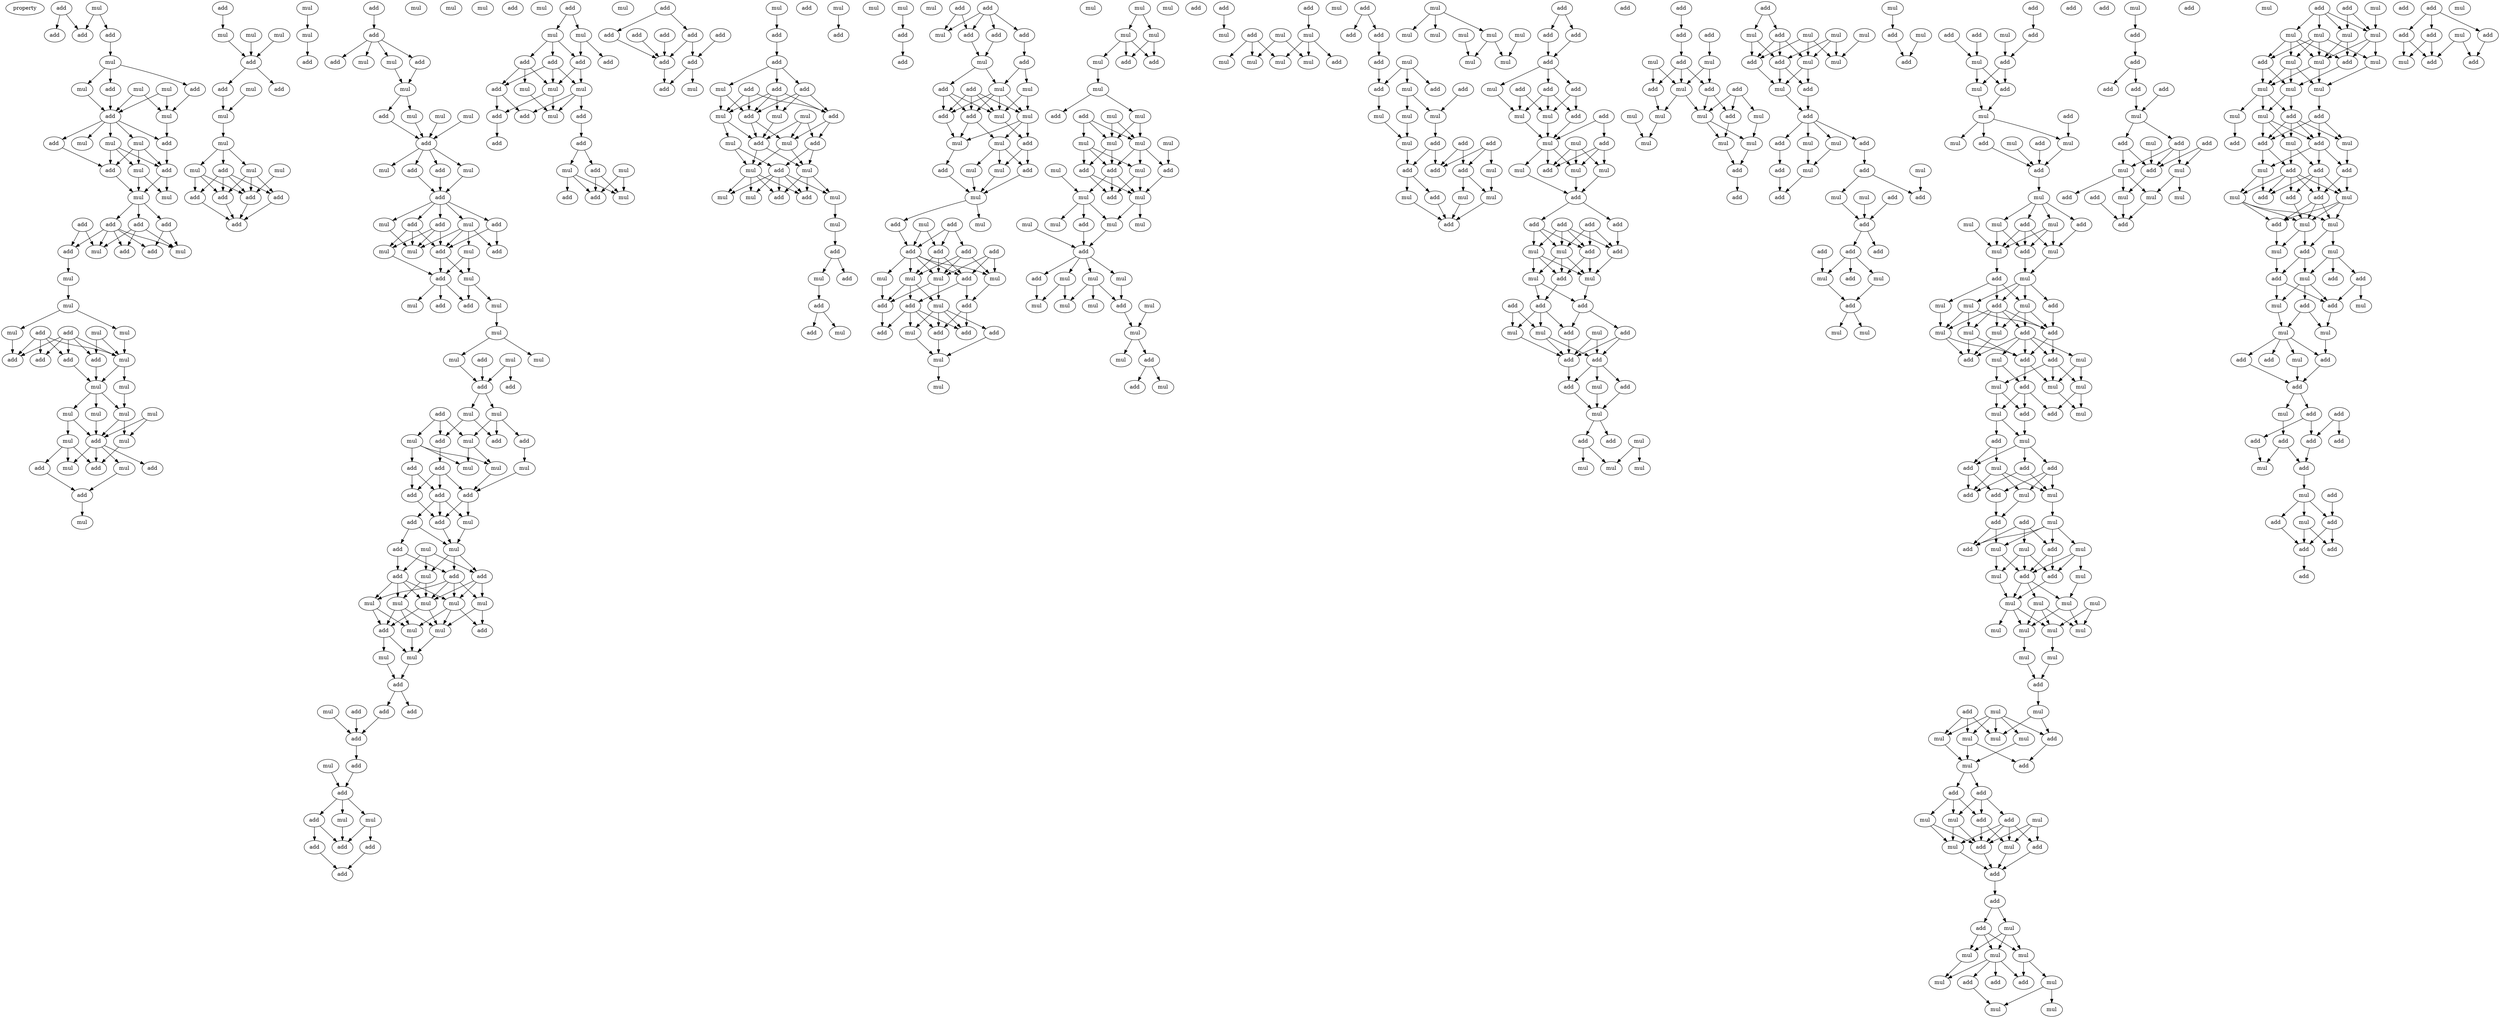 digraph {
    node [fontcolor=black]
    property [mul=2,lf=2.0]
    0 [ label = add ];
    1 [ label = mul ];
    2 [ label = add ];
    3 [ label = add ];
    4 [ label = add ];
    5 [ label = mul ];
    6 [ label = add ];
    7 [ label = mul ];
    8 [ label = add ];
    9 [ label = mul ];
    10 [ label = mul ];
    11 [ label = mul ];
    12 [ label = add ];
    13 [ label = mul ];
    14 [ label = mul ];
    15 [ label = add ];
    16 [ label = add ];
    17 [ label = mul ];
    18 [ label = add ];
    19 [ label = mul ];
    20 [ label = add ];
    21 [ label = mul ];
    22 [ label = mul ];
    23 [ label = add ];
    24 [ label = add ];
    25 [ label = add ];
    26 [ label = add ];
    27 [ label = add ];
    28 [ label = add ];
    29 [ label = mul ];
    30 [ label = mul ];
    31 [ label = add ];
    32 [ label = mul ];
    33 [ label = mul ];
    34 [ label = mul ];
    35 [ label = add ];
    36 [ label = add ];
    37 [ label = mul ];
    38 [ label = mul ];
    39 [ label = add ];
    40 [ label = add ];
    41 [ label = add ];
    42 [ label = mul ];
    43 [ label = add ];
    44 [ label = mul ];
    45 [ label = mul ];
    46 [ label = mul ];
    47 [ label = mul ];
    48 [ label = mul ];
    49 [ label = mul ];
    50 [ label = add ];
    51 [ label = mul ];
    52 [ label = mul ];
    53 [ label = add ];
    54 [ label = add ];
    55 [ label = add ];
    56 [ label = mul ];
    57 [ label = mul ];
    58 [ label = add ];
    59 [ label = add ];
    60 [ label = mul ];
    61 [ label = mul ];
    62 [ label = mul ];
    63 [ label = mul ];
    64 [ label = add ];
    65 [ label = add ];
    66 [ label = mul ];
    67 [ label = add ];
    68 [ label = mul ];
    69 [ label = mul ];
    70 [ label = mul ];
    71 [ label = add ];
    72 [ label = mul ];
    73 [ label = mul ];
    74 [ label = add ];
    75 [ label = add ];
    76 [ label = add ];
    77 [ label = add ];
    78 [ label = mul ];
    79 [ label = add ];
    80 [ label = mul ];
    81 [ label = add ];
    82 [ label = add ];
    83 [ label = add ];
    84 [ label = add ];
    85 [ label = mul ];
    86 [ label = mul ];
    87 [ label = mul ];
    88 [ label = add ];
    89 [ label = mul ];
    90 [ label = add ];
    91 [ label = mul ];
    92 [ label = mul ];
    93 [ label = mul ];
    94 [ label = add ];
    95 [ label = mul ];
    96 [ label = mul ];
    97 [ label = add ];
    98 [ label = add ];
    99 [ label = mul ];
    100 [ label = add ];
    101 [ label = add ];
    102 [ label = mul ];
    103 [ label = add ];
    104 [ label = mul ];
    105 [ label = add ];
    106 [ label = mul ];
    107 [ label = add ];
    108 [ label = mul ];
    109 [ label = add ];
    110 [ label = mul ];
    111 [ label = add ];
    112 [ label = mul ];
    113 [ label = mul ];
    114 [ label = mul ];
    115 [ label = add ];
    116 [ label = add ];
    117 [ label = mul ];
    118 [ label = mul ];
    119 [ label = mul ];
    120 [ label = add ];
    121 [ label = mul ];
    122 [ label = add ];
    123 [ label = add ];
    124 [ label = add ];
    125 [ label = mul ];
    126 [ label = mul ];
    127 [ label = add ];
    128 [ label = add ];
    129 [ label = add ];
    130 [ label = mul ];
    131 [ label = mul ];
    132 [ label = add ];
    133 [ label = mul ];
    134 [ label = mul ];
    135 [ label = add ];
    136 [ label = mul ];
    137 [ label = add ];
    138 [ label = add ];
    139 [ label = add ];
    140 [ label = add ];
    141 [ label = mul ];
    142 [ label = add ];
    143 [ label = mul ];
    144 [ label = add ];
    145 [ label = mul ];
    146 [ label = add ];
    147 [ label = add ];
    148 [ label = mul ];
    149 [ label = add ];
    150 [ label = mul ];
    151 [ label = mul ];
    152 [ label = mul ];
    153 [ label = mul ];
    154 [ label = mul ];
    155 [ label = mul ];
    156 [ label = add ];
    157 [ label = add ];
    158 [ label = mul ];
    159 [ label = mul ];
    160 [ label = mul ];
    161 [ label = add ];
    162 [ label = mul ];
    163 [ label = add ];
    164 [ label = add ];
    165 [ label = add ];
    166 [ label = add ];
    167 [ label = mul ];
    168 [ label = add ];
    169 [ label = mul ];
    170 [ label = add ];
    171 [ label = mul ];
    172 [ label = add ];
    173 [ label = mul ];
    174 [ label = add ];
    175 [ label = add ];
    176 [ label = add ];
    177 [ label = add ];
    178 [ label = add ];
    179 [ label = mul ];
    180 [ label = add ];
    181 [ label = mul ];
    182 [ label = mul ];
    183 [ label = add ];
    184 [ label = add ];
    185 [ label = add ];
    186 [ label = add ];
    187 [ label = add ];
    188 [ label = mul ];
    189 [ label = mul ];
    190 [ label = mul ];
    191 [ label = add ];
    192 [ label = add ];
    193 [ label = mul ];
    194 [ label = add ];
    195 [ label = add ];
    196 [ label = add ];
    197 [ label = mul ];
    198 [ label = mul ];
    199 [ label = mul ];
    200 [ label = add ];
    201 [ label = add ];
    202 [ label = mul ];
    203 [ label = add ];
    204 [ label = add ];
    205 [ label = add ];
    206 [ label = add ];
    207 [ label = add ];
    208 [ label = add ];
    209 [ label = add ];
    210 [ label = add ];
    211 [ label = add ];
    212 [ label = add ];
    213 [ label = mul ];
    214 [ label = mul ];
    215 [ label = add ];
    216 [ label = add ];
    217 [ label = add ];
    218 [ label = add ];
    219 [ label = add ];
    220 [ label = mul ];
    221 [ label = add ];
    222 [ label = add ];
    223 [ label = mul ];
    224 [ label = mul ];
    225 [ label = add ];
    226 [ label = mul ];
    227 [ label = add ];
    228 [ label = mul ];
    229 [ label = mul ];
    230 [ label = add ];
    231 [ label = add ];
    232 [ label = mul ];
    233 [ label = mul ];
    234 [ label = mul ];
    235 [ label = add ];
    236 [ label = mul ];
    237 [ label = mul ];
    238 [ label = add ];
    239 [ label = mul ];
    240 [ label = add ];
    241 [ label = mul ];
    242 [ label = add ];
    243 [ label = add ];
    244 [ label = add ];
    245 [ label = mul ];
    246 [ label = mul ];
    247 [ label = mul ];
    248 [ label = add ];
    249 [ label = mul ];
    250 [ label = mul ];
    251 [ label = add ];
    252 [ label = add ];
    253 [ label = add ];
    254 [ label = add ];
    255 [ label = add ];
    256 [ label = mul ];
    257 [ label = add ];
    258 [ label = add ];
    259 [ label = mul ];
    260 [ label = add ];
    261 [ label = add ];
    262 [ label = add ];
    263 [ label = mul ];
    264 [ label = mul ];
    265 [ label = mul ];
    266 [ label = add ];
    267 [ label = mul ];
    268 [ label = add ];
    269 [ label = mul ];
    270 [ label = add ];
    271 [ label = mul ];
    272 [ label = mul ];
    273 [ label = add ];
    274 [ label = mul ];
    275 [ label = mul ];
    276 [ label = add ];
    277 [ label = mul ];
    278 [ label = mul ];
    279 [ label = add ];
    280 [ label = mul ];
    281 [ label = add ];
    282 [ label = add ];
    283 [ label = add ];
    284 [ label = add ];
    285 [ label = add ];
    286 [ label = mul ];
    287 [ label = mul ];
    288 [ label = mul ];
    289 [ label = mul ];
    290 [ label = add ];
    291 [ label = add ];
    292 [ label = add ];
    293 [ label = mul ];
    294 [ label = add ];
    295 [ label = add ];
    296 [ label = add ];
    297 [ label = mul ];
    298 [ label = add ];
    299 [ label = add ];
    300 [ label = mul ];
    301 [ label = mul ];
    302 [ label = mul ];
    303 [ label = mul ];
    304 [ label = mul ];
    305 [ label = mul ];
    306 [ label = mul ];
    307 [ label = add ];
    308 [ label = add ];
    309 [ label = add ];
    310 [ label = mul ];
    311 [ label = mul ];
    312 [ label = add ];
    313 [ label = add ];
    314 [ label = mul ];
    315 [ label = mul ];
    316 [ label = mul ];
    317 [ label = mul ];
    318 [ label = mul ];
    319 [ label = add ];
    320 [ label = mul ];
    321 [ label = add ];
    322 [ label = mul ];
    323 [ label = add ];
    324 [ label = mul ];
    325 [ label = mul ];
    326 [ label = add ];
    327 [ label = mul ];
    328 [ label = mul ];
    329 [ label = add ];
    330 [ label = mul ];
    331 [ label = mul ];
    332 [ label = add ];
    333 [ label = add ];
    334 [ label = mul ];
    335 [ label = mul ];
    336 [ label = mul ];
    337 [ label = mul ];
    338 [ label = mul ];
    339 [ label = add ];
    340 [ label = mul ];
    341 [ label = mul ];
    342 [ label = mul ];
    343 [ label = mul ];
    344 [ label = add ];
    345 [ label = add ];
    346 [ label = add ];
    347 [ label = mul ];
    348 [ label = mul ];
    349 [ label = add ];
    350 [ label = mul ];
    351 [ label = mul ];
    352 [ label = add ];
    353 [ label = mul ];
    354 [ label = mul ];
    355 [ label = mul ];
    356 [ label = add ];
    357 [ label = mul ];
    358 [ label = mul ];
    359 [ label = add ];
    360 [ label = add ];
    361 [ label = add ];
    362 [ label = add ];
    363 [ label = mul ];
    364 [ label = mul ];
    365 [ label = add ];
    366 [ label = add ];
    367 [ label = add ];
    368 [ label = mul ];
    369 [ label = mul ];
    370 [ label = mul ];
    371 [ label = mul ];
    372 [ label = add ];
    373 [ label = add ];
    374 [ label = add ];
    375 [ label = mul ];
    376 [ label = add ];
    377 [ label = add ];
    378 [ label = add ];
    379 [ label = mul ];
    380 [ label = mul ];
    381 [ label = add ];
    382 [ label = mul ];
    383 [ label = add ];
    384 [ label = mul ];
    385 [ label = mul ];
    386 [ label = mul ];
    387 [ label = mul ];
    388 [ label = mul ];
    389 [ label = mul ];
    390 [ label = mul ];
    391 [ label = mul ];
    392 [ label = add ];
    393 [ label = add ];
    394 [ label = add ];
    395 [ label = add ];
    396 [ label = add ];
    397 [ label = mul ];
    398 [ label = add ];
    399 [ label = add ];
    400 [ label = add ];
    401 [ label = add ];
    402 [ label = mul ];
    403 [ label = add ];
    404 [ label = mul ];
    405 [ label = add ];
    406 [ label = mul ];
    407 [ label = mul ];
    408 [ label = mul ];
    409 [ label = mul ];
    410 [ label = add ];
    411 [ label = mul ];
    412 [ label = add ];
    413 [ label = add ];
    414 [ label = add ];
    415 [ label = add ];
    416 [ label = add ];
    417 [ label = add ];
    418 [ label = add ];
    419 [ label = mul ];
    420 [ label = mul ];
    421 [ label = mul ];
    422 [ label = add ];
    423 [ label = mul ];
    424 [ label = add ];
    425 [ label = add ];
    426 [ label = add ];
    427 [ label = add ];
    428 [ label = mul ];
    429 [ label = mul ];
    430 [ label = mul ];
    431 [ label = add ];
    432 [ label = add ];
    433 [ label = add ];
    434 [ label = add ];
    435 [ label = add ];
    436 [ label = mul ];
    437 [ label = mul ];
    438 [ label = add ];
    439 [ label = mul ];
    440 [ label = add ];
    441 [ label = mul ];
    442 [ label = mul ];
    443 [ label = mul ];
    444 [ label = add ];
    445 [ label = add ];
    446 [ label = add ];
    447 [ label = add ];
    448 [ label = mul ];
    449 [ label = mul ];
    450 [ label = add ];
    451 [ label = mul ];
    452 [ label = add ];
    453 [ label = add ];
    454 [ label = mul ];
    455 [ label = mul ];
    456 [ label = add ];
    457 [ label = mul ];
    458 [ label = mul ];
    459 [ label = mul ];
    460 [ label = mul ];
    461 [ label = mul ];
    462 [ label = add ];
    463 [ label = add ];
    464 [ label = add ];
    465 [ label = mul ];
    466 [ label = add ];
    467 [ label = mul ];
    468 [ label = mul ];
    469 [ label = mul ];
    470 [ label = add ];
    471 [ label = add ];
    472 [ label = mul ];
    473 [ label = mul ];
    474 [ label = add ];
    475 [ label = mul ];
    476 [ label = add ];
    477 [ label = mul ];
    478 [ label = mul ];
    479 [ label = add ];
    480 [ label = add ];
    481 [ label = mul ];
    482 [ label = add ];
    483 [ label = add ];
    484 [ label = mul ];
    485 [ label = mul ];
    486 [ label = mul ];
    487 [ label = add ];
    488 [ label = add ];
    489 [ label = add ];
    490 [ label = add ];
    491 [ label = add ];
    492 [ label = add ];
    493 [ label = add ];
    494 [ label = mul ];
    495 [ label = mul ];
    496 [ label = add ];
    497 [ label = add ];
    498 [ label = mul ];
    499 [ label = mul ];
    500 [ label = mul ];
    501 [ label = add ];
    502 [ label = mul ];
    503 [ label = add ];
    504 [ label = add ];
    505 [ label = mul ];
    506 [ label = add ];
    507 [ label = add ];
    508 [ label = add ];
    509 [ label = mul ];
    510 [ label = add ];
    511 [ label = add ];
    512 [ label = mul ];
    513 [ label = add ];
    514 [ label = mul ];
    515 [ label = add ];
    516 [ label = mul ];
    517 [ label = add ];
    518 [ label = add ];
    519 [ label = mul ];
    520 [ label = mul ];
    521 [ label = add ];
    522 [ label = mul ];
    523 [ label = add ];
    524 [ label = mul ];
    525 [ label = add ];
    526 [ label = mul ];
    527 [ label = mul ];
    528 [ label = mul ];
    529 [ label = add ];
    530 [ label = mul ];
    531 [ label = add ];
    532 [ label = mul ];
    533 [ label = mul ];
    534 [ label = mul ];
    535 [ label = add ];
    536 [ label = add ];
    537 [ label = mul ];
    538 [ label = mul ];
    539 [ label = mul ];
    540 [ label = mul ];
    541 [ label = add ];
    542 [ label = add ];
    543 [ label = add ];
    544 [ label = add ];
    545 [ label = mul ];
    546 [ label = mul ];
    547 [ label = add ];
    548 [ label = mul ];
    549 [ label = add ];
    550 [ label = mul ];
    551 [ label = mul ];
    552 [ label = add ];
    553 [ label = mul ];
    554 [ label = mul ];
    555 [ label = add ];
    556 [ label = add ];
    557 [ label = mul ];
    558 [ label = add ];
    559 [ label = mul ];
    560 [ label = add ];
    561 [ label = add ];
    562 [ label = add ];
    563 [ label = mul ];
    564 [ label = add ];
    565 [ label = mul ];
    566 [ label = mul ];
    567 [ label = add ];
    568 [ label = add ];
    569 [ label = add ];
    570 [ label = mul ];
    571 [ label = mul ];
    572 [ label = add ];
    573 [ label = mul ];
    574 [ label = mul ];
    575 [ label = mul ];
    576 [ label = add ];
    577 [ label = add ];
    578 [ label = mul ];
    579 [ label = mul ];
    580 [ label = mul ];
    581 [ label = mul ];
    582 [ label = mul ];
    583 [ label = mul ];
    584 [ label = mul ];
    585 [ label = mul ];
    586 [ label = mul ];
    587 [ label = mul ];
    588 [ label = add ];
    589 [ label = add ];
    590 [ label = mul ];
    591 [ label = mul ];
    592 [ label = add ];
    593 [ label = mul ];
    594 [ label = add ];
    595 [ label = mul ];
    596 [ label = mul ];
    597 [ label = mul ];
    598 [ label = add ];
    599 [ label = mul ];
    600 [ label = add ];
    601 [ label = add ];
    602 [ label = add ];
    603 [ label = mul ];
    604 [ label = mul ];
    605 [ label = add ];
    606 [ label = mul ];
    607 [ label = add ];
    608 [ label = mul ];
    609 [ label = mul ];
    610 [ label = add ];
    611 [ label = add ];
    612 [ label = add ];
    613 [ label = add ];
    614 [ label = mul ];
    615 [ label = mul ];
    616 [ label = mul ];
    617 [ label = mul ];
    618 [ label = add ];
    619 [ label = mul ];
    620 [ label = add ];
    621 [ label = add ];
    622 [ label = mul ];
    623 [ label = mul ];
    624 [ label = mul ];
    625 [ label = mul ];
    626 [ label = add ];
    627 [ label = add ];
    628 [ label = add ];
    629 [ label = add ];
    630 [ label = mul ];
    631 [ label = add ];
    632 [ label = add ];
    633 [ label = mul ];
    634 [ label = add ];
    635 [ label = add ];
    636 [ label = add ];
    637 [ label = mul ];
    638 [ label = mul ];
    639 [ label = mul ];
    640 [ label = add ];
    641 [ label = mul ];
    642 [ label = mul ];
    643 [ label = add ];
    644 [ label = mul ];
    645 [ label = add ];
    646 [ label = add ];
    647 [ label = mul ];
    648 [ label = add ];
    649 [ label = add ];
    650 [ label = mul ];
    651 [ label = mul ];
    652 [ label = mul ];
    653 [ label = mul ];
    654 [ label = mul ];
    655 [ label = mul ];
    656 [ label = mul ];
    657 [ label = add ];
    658 [ label = add ];
    659 [ label = mul ];
    660 [ label = mul ];
    661 [ label = mul ];
    662 [ label = add ];
    663 [ label = mul ];
    664 [ label = add ];
    665 [ label = mul ];
    666 [ label = add ];
    667 [ label = add ];
    668 [ label = add ];
    669 [ label = mul ];
    670 [ label = mul ];
    671 [ label = add ];
    672 [ label = mul ];
    673 [ label = add ];
    674 [ label = add ];
    675 [ label = add ];
    676 [ label = mul ];
    677 [ label = mul ];
    678 [ label = add ];
    679 [ label = add ];
    680 [ label = mul ];
    681 [ label = add ];
    682 [ label = mul ];
    683 [ label = add ];
    684 [ label = mul ];
    685 [ label = mul ];
    686 [ label = add ];
    687 [ label = add ];
    688 [ label = add ];
    689 [ label = mul ];
    690 [ label = add ];
    691 [ label = mul ];
    692 [ label = mul ];
    693 [ label = add ];
    694 [ label = mul ];
    695 [ label = mul ];
    696 [ label = add ];
    697 [ label = add ];
    698 [ label = mul ];
    699 [ label = add ];
    700 [ label = add ];
    701 [ label = add ];
    702 [ label = add ];
    703 [ label = mul ];
    704 [ label = add ];
    705 [ label = add ];
    706 [ label = add ];
    707 [ label = add ];
    708 [ label = add ];
    709 [ label = add ];
    710 [ label = mul ];
    711 [ label = add ];
    712 [ label = mul ];
    713 [ label = add ];
    714 [ label = add ];
    715 [ label = mul ];
    716 [ label = add ];
    717 [ label = add ];
    718 [ label = add ];
    719 [ label = add ];
    720 [ label = mul ];
    721 [ label = add ];
    722 [ label = mul ];
    723 [ label = add ];
    724 [ label = add ];
    725 [ label = add ];
    726 [ label = mul ];
    727 [ label = add ];
    0 -> 2 [ name = 0 ];
    0 -> 3 [ name = 1 ];
    1 -> 3 [ name = 2 ];
    1 -> 4 [ name = 3 ];
    4 -> 5 [ name = 4 ];
    5 -> 6 [ name = 5 ];
    5 -> 8 [ name = 6 ];
    5 -> 10 [ name = 7 ];
    6 -> 11 [ name = 8 ];
    7 -> 11 [ name = 9 ];
    7 -> 12 [ name = 10 ];
    8 -> 12 [ name = 11 ];
    9 -> 11 [ name = 12 ];
    9 -> 12 [ name = 13 ];
    10 -> 12 [ name = 14 ];
    11 -> 16 [ name = 15 ];
    12 -> 13 [ name = 16 ];
    12 -> 14 [ name = 17 ];
    12 -> 15 [ name = 18 ];
    12 -> 16 [ name = 19 ];
    12 -> 17 [ name = 20 ];
    14 -> 18 [ name = 21 ];
    14 -> 19 [ name = 22 ];
    14 -> 20 [ name = 23 ];
    15 -> 18 [ name = 24 ];
    16 -> 20 [ name = 25 ];
    17 -> 18 [ name = 26 ];
    17 -> 19 [ name = 27 ];
    17 -> 20 [ name = 28 ];
    18 -> 22 [ name = 29 ];
    19 -> 21 [ name = 30 ];
    19 -> 22 [ name = 31 ];
    20 -> 21 [ name = 32 ];
    20 -> 22 [ name = 33 ];
    22 -> 24 [ name = 34 ];
    22 -> 25 [ name = 35 ];
    22 -> 26 [ name = 36 ];
    23 -> 27 [ name = 37 ];
    23 -> 29 [ name = 38 ];
    24 -> 29 [ name = 39 ];
    24 -> 30 [ name = 40 ];
    24 -> 31 [ name = 41 ];
    25 -> 28 [ name = 42 ];
    25 -> 30 [ name = 43 ];
    26 -> 27 [ name = 44 ];
    26 -> 28 [ name = 45 ];
    26 -> 29 [ name = 46 ];
    26 -> 30 [ name = 47 ];
    26 -> 31 [ name = 48 ];
    27 -> 32 [ name = 49 ];
    32 -> 33 [ name = 50 ];
    33 -> 34 [ name = 51 ];
    33 -> 38 [ name = 52 ];
    34 -> 42 [ name = 53 ];
    35 -> 39 [ name = 54 ];
    35 -> 40 [ name = 55 ];
    35 -> 41 [ name = 56 ];
    35 -> 42 [ name = 57 ];
    35 -> 43 [ name = 58 ];
    36 -> 39 [ name = 59 ];
    36 -> 40 [ name = 60 ];
    36 -> 42 [ name = 61 ];
    36 -> 43 [ name = 62 ];
    37 -> 41 [ name = 63 ];
    37 -> 42 [ name = 64 ];
    38 -> 40 [ name = 65 ];
    39 -> 44 [ name = 66 ];
    41 -> 44 [ name = 67 ];
    42 -> 44 [ name = 68 ];
    42 -> 45 [ name = 69 ];
    44 -> 47 [ name = 70 ];
    44 -> 48 [ name = 71 ];
    44 -> 49 [ name = 72 ];
    45 -> 47 [ name = 73 ];
    46 -> 50 [ name = 74 ];
    46 -> 52 [ name = 75 ];
    47 -> 50 [ name = 76 ];
    47 -> 52 [ name = 77 ];
    48 -> 50 [ name = 78 ];
    48 -> 51 [ name = 79 ];
    49 -> 50 [ name = 80 ];
    50 -> 54 [ name = 81 ];
    50 -> 55 [ name = 82 ];
    50 -> 56 [ name = 83 ];
    50 -> 57 [ name = 84 ];
    51 -> 53 [ name = 85 ];
    51 -> 54 [ name = 86 ];
    51 -> 57 [ name = 87 ];
    52 -> 54 [ name = 88 ];
    53 -> 58 [ name = 89 ];
    56 -> 58 [ name = 90 ];
    58 -> 60 [ name = 91 ];
    59 -> 61 [ name = 92 ];
    61 -> 64 [ name = 93 ];
    62 -> 64 [ name = 94 ];
    63 -> 64 [ name = 95 ];
    64 -> 65 [ name = 96 ];
    64 -> 67 [ name = 97 ];
    65 -> 68 [ name = 98 ];
    66 -> 68 [ name = 99 ];
    68 -> 69 [ name = 100 ];
    69 -> 70 [ name = 101 ];
    69 -> 71 [ name = 102 ];
    69 -> 73 [ name = 103 ];
    70 -> 74 [ name = 104 ];
    70 -> 75 [ name = 105 ];
    70 -> 76 [ name = 106 ];
    71 -> 74 [ name = 107 ];
    71 -> 75 [ name = 108 ];
    71 -> 76 [ name = 109 ];
    71 -> 77 [ name = 110 ];
    72 -> 74 [ name = 111 ];
    73 -> 74 [ name = 112 ];
    73 -> 75 [ name = 113 ];
    73 -> 77 [ name = 114 ];
    74 -> 79 [ name = 115 ];
    75 -> 79 [ name = 116 ];
    76 -> 79 [ name = 117 ];
    77 -> 79 [ name = 118 ];
    78 -> 80 [ name = 119 ];
    80 -> 82 [ name = 120 ];
    81 -> 83 [ name = 121 ];
    83 -> 84 [ name = 122 ];
    83 -> 85 [ name = 123 ];
    83 -> 87 [ name = 124 ];
    83 -> 88 [ name = 125 ];
    87 -> 89 [ name = 126 ];
    88 -> 89 [ name = 127 ];
    89 -> 90 [ name = 128 ];
    89 -> 91 [ name = 129 ];
    90 -> 94 [ name = 130 ];
    91 -> 94 [ name = 131 ];
    92 -> 94 [ name = 132 ];
    93 -> 94 [ name = 133 ];
    94 -> 96 [ name = 134 ];
    94 -> 97 [ name = 135 ];
    94 -> 98 [ name = 136 ];
    94 -> 99 [ name = 137 ];
    97 -> 100 [ name = 138 ];
    98 -> 100 [ name = 139 ];
    99 -> 100 [ name = 140 ];
    100 -> 101 [ name = 141 ];
    100 -> 102 [ name = 142 ];
    100 -> 103 [ name = 143 ];
    100 -> 104 [ name = 144 ];
    100 -> 105 [ name = 145 ];
    101 -> 106 [ name = 146 ];
    101 -> 107 [ name = 147 ];
    101 -> 110 [ name = 148 ];
    102 -> 110 [ name = 149 ];
    103 -> 106 [ name = 150 ];
    103 -> 107 [ name = 151 ];
    103 -> 110 [ name = 152 ];
    104 -> 107 [ name = 153 ];
    104 -> 108 [ name = 154 ];
    104 -> 109 [ name = 155 ];
    104 -> 110 [ name = 156 ];
    105 -> 107 [ name = 157 ];
    105 -> 109 [ name = 158 ];
    106 -> 111 [ name = 159 ];
    107 -> 111 [ name = 160 ];
    107 -> 112 [ name = 161 ];
    108 -> 111 [ name = 162 ];
    108 -> 112 [ name = 163 ];
    111 -> 113 [ name = 164 ];
    111 -> 115 [ name = 165 ];
    111 -> 116 [ name = 166 ];
    112 -> 114 [ name = 167 ];
    112 -> 116 [ name = 168 ];
    114 -> 117 [ name = 169 ];
    117 -> 119 [ name = 170 ];
    117 -> 121 [ name = 171 ];
    118 -> 122 [ name = 172 ];
    118 -> 123 [ name = 173 ];
    119 -> 123 [ name = 174 ];
    120 -> 123 [ name = 175 ];
    123 -> 125 [ name = 176 ];
    123 -> 126 [ name = 177 ];
    124 -> 128 [ name = 178 ];
    124 -> 130 [ name = 179 ];
    124 -> 131 [ name = 180 ];
    125 -> 127 [ name = 181 ];
    125 -> 129 [ name = 182 ];
    125 -> 130 [ name = 183 ];
    126 -> 128 [ name = 184 ];
    126 -> 129 [ name = 185 ];
    127 -> 134 [ name = 186 ];
    128 -> 132 [ name = 187 ];
    130 -> 133 [ name = 188 ];
    130 -> 136 [ name = 189 ];
    131 -> 133 [ name = 190 ];
    131 -> 135 [ name = 191 ];
    131 -> 136 [ name = 192 ];
    132 -> 137 [ name = 193 ];
    132 -> 138 [ name = 194 ];
    132 -> 139 [ name = 195 ];
    133 -> 139 [ name = 196 ];
    134 -> 139 [ name = 197 ];
    135 -> 137 [ name = 198 ];
    135 -> 138 [ name = 199 ];
    137 -> 142 [ name = 200 ];
    138 -> 140 [ name = 201 ];
    138 -> 141 [ name = 202 ];
    138 -> 142 [ name = 203 ];
    139 -> 141 [ name = 204 ];
    139 -> 142 [ name = 205 ];
    140 -> 144 [ name = 206 ];
    140 -> 145 [ name = 207 ];
    141 -> 145 [ name = 208 ];
    142 -> 145 [ name = 209 ];
    143 -> 146 [ name = 210 ];
    143 -> 148 [ name = 211 ];
    143 -> 149 [ name = 212 ];
    144 -> 146 [ name = 213 ];
    144 -> 147 [ name = 214 ];
    145 -> 147 [ name = 215 ];
    145 -> 148 [ name = 216 ];
    145 -> 149 [ name = 217 ];
    146 -> 150 [ name = 218 ];
    146 -> 151 [ name = 219 ];
    146 -> 153 [ name = 220 ];
    146 -> 154 [ name = 221 ];
    147 -> 150 [ name = 222 ];
    147 -> 151 [ name = 223 ];
    147 -> 152 [ name = 224 ];
    147 -> 153 [ name = 225 ];
    148 -> 153 [ name = 226 ];
    148 -> 154 [ name = 227 ];
    149 -> 150 [ name = 228 ];
    149 -> 152 [ name = 229 ];
    149 -> 153 [ name = 230 ];
    150 -> 155 [ name = 231 ];
    150 -> 157 [ name = 232 ];
    150 -> 158 [ name = 233 ];
    151 -> 155 [ name = 234 ];
    151 -> 156 [ name = 235 ];
    152 -> 157 [ name = 236 ];
    152 -> 158 [ name = 237 ];
    153 -> 156 [ name = 238 ];
    153 -> 158 [ name = 239 ];
    154 -> 155 [ name = 240 ];
    154 -> 156 [ name = 241 ];
    154 -> 158 [ name = 242 ];
    155 -> 160 [ name = 243 ];
    156 -> 159 [ name = 244 ];
    156 -> 160 [ name = 245 ];
    158 -> 160 [ name = 246 ];
    159 -> 161 [ name = 247 ];
    160 -> 161 [ name = 248 ];
    161 -> 164 [ name = 249 ];
    161 -> 165 [ name = 250 ];
    162 -> 166 [ name = 251 ];
    163 -> 166 [ name = 252 ];
    164 -> 166 [ name = 253 ];
    166 -> 168 [ name = 254 ];
    167 -> 170 [ name = 255 ];
    168 -> 170 [ name = 256 ];
    170 -> 171 [ name = 257 ];
    170 -> 172 [ name = 258 ];
    170 -> 173 [ name = 259 ];
    171 -> 176 [ name = 260 ];
    172 -> 175 [ name = 261 ];
    172 -> 176 [ name = 262 ];
    173 -> 174 [ name = 263 ];
    173 -> 176 [ name = 264 ];
    174 -> 177 [ name = 265 ];
    175 -> 177 [ name = 266 ];
    180 -> 181 [ name = 267 ];
    180 -> 182 [ name = 268 ];
    181 -> 184 [ name = 269 ];
    181 -> 185 [ name = 270 ];
    181 -> 186 [ name = 271 ];
    182 -> 183 [ name = 272 ];
    182 -> 186 [ name = 273 ];
    184 -> 187 [ name = 274 ];
    184 -> 188 [ name = 275 ];
    184 -> 189 [ name = 276 ];
    185 -> 187 [ name = 277 ];
    185 -> 188 [ name = 278 ];
    185 -> 190 [ name = 279 ];
    186 -> 188 [ name = 280 ];
    186 -> 189 [ name = 281 ];
    187 -> 192 [ name = 282 ];
    187 -> 194 [ name = 283 ];
    188 -> 192 [ name = 284 ];
    188 -> 193 [ name = 285 ];
    189 -> 191 [ name = 286 ];
    189 -> 193 [ name = 287 ];
    189 -> 194 [ name = 288 ];
    190 -> 193 [ name = 289 ];
    191 -> 196 [ name = 290 ];
    192 -> 195 [ name = 291 ];
    196 -> 198 [ name = 292 ];
    196 -> 200 [ name = 293 ];
    198 -> 201 [ name = 294 ];
    198 -> 202 [ name = 295 ];
    198 -> 203 [ name = 296 ];
    199 -> 202 [ name = 297 ];
    199 -> 203 [ name = 298 ];
    200 -> 202 [ name = 299 ];
    200 -> 203 [ name = 300 ];
    204 -> 206 [ name = 301 ];
    204 -> 207 [ name = 302 ];
    205 -> 210 [ name = 303 ];
    206 -> 210 [ name = 304 ];
    207 -> 210 [ name = 305 ];
    207 -> 211 [ name = 306 ];
    208 -> 210 [ name = 307 ];
    209 -> 211 [ name = 308 ];
    210 -> 212 [ name = 309 ];
    211 -> 212 [ name = 310 ];
    211 -> 214 [ name = 311 ];
    213 -> 215 [ name = 312 ];
    215 -> 217 [ name = 313 ];
    217 -> 218 [ name = 314 ];
    217 -> 219 [ name = 315 ];
    217 -> 220 [ name = 316 ];
    218 -> 222 [ name = 317 ];
    218 -> 223 [ name = 318 ];
    218 -> 225 [ name = 319 ];
    218 -> 226 [ name = 320 ];
    219 -> 222 [ name = 321 ];
    219 -> 223 [ name = 322 ];
    219 -> 225 [ name = 323 ];
    220 -> 225 [ name = 324 ];
    220 -> 226 [ name = 325 ];
    221 -> 222 [ name = 326 ];
    221 -> 225 [ name = 327 ];
    221 -> 226 [ name = 328 ];
    222 -> 227 [ name = 329 ];
    222 -> 228 [ name = 330 ];
    223 -> 230 [ name = 331 ];
    224 -> 227 [ name = 332 ];
    224 -> 228 [ name = 333 ];
    224 -> 230 [ name = 334 ];
    225 -> 228 [ name = 335 ];
    225 -> 230 [ name = 336 ];
    226 -> 229 [ name = 337 ];
    226 -> 230 [ name = 338 ];
    227 -> 231 [ name = 339 ];
    227 -> 232 [ name = 340 ];
    228 -> 232 [ name = 341 ];
    228 -> 233 [ name = 342 ];
    229 -> 231 [ name = 343 ];
    229 -> 233 [ name = 344 ];
    230 -> 232 [ name = 345 ];
    230 -> 233 [ name = 346 ];
    231 -> 234 [ name = 347 ];
    231 -> 235 [ name = 348 ];
    231 -> 236 [ name = 349 ];
    231 -> 237 [ name = 350 ];
    231 -> 238 [ name = 351 ];
    232 -> 234 [ name = 352 ];
    232 -> 235 [ name = 353 ];
    232 -> 238 [ name = 354 ];
    233 -> 235 [ name = 355 ];
    233 -> 236 [ name = 356 ];
    233 -> 237 [ name = 357 ];
    233 -> 238 [ name = 358 ];
    234 -> 239 [ name = 359 ];
    239 -> 240 [ name = 360 ];
    240 -> 241 [ name = 361 ];
    240 -> 242 [ name = 362 ];
    241 -> 243 [ name = 363 ];
    243 -> 244 [ name = 364 ];
    243 -> 247 [ name = 365 ];
    245 -> 248 [ name = 366 ];
    249 -> 251 [ name = 367 ];
    251 -> 252 [ name = 368 ];
    253 -> 256 [ name = 369 ];
    253 -> 258 [ name = 370 ];
    254 -> 255 [ name = 371 ];
    254 -> 256 [ name = 372 ];
    254 -> 257 [ name = 373 ];
    254 -> 258 [ name = 374 ];
    255 -> 259 [ name = 375 ];
    257 -> 260 [ name = 376 ];
    258 -> 259 [ name = 377 ];
    259 -> 261 [ name = 378 ];
    259 -> 265 [ name = 379 ];
    260 -> 264 [ name = 380 ];
    260 -> 265 [ name = 381 ];
    261 -> 266 [ name = 382 ];
    261 -> 268 [ name = 383 ];
    261 -> 269 [ name = 384 ];
    262 -> 266 [ name = 385 ];
    262 -> 267 [ name = 386 ];
    262 -> 268 [ name = 387 ];
    262 -> 269 [ name = 388 ];
    264 -> 267 [ name = 389 ];
    264 -> 269 [ name = 390 ];
    265 -> 266 [ name = 391 ];
    265 -> 267 [ name = 392 ];
    265 -> 268 [ name = 393 ];
    265 -> 269 [ name = 394 ];
    266 -> 271 [ name = 395 ];
    266 -> 272 [ name = 396 ];
    267 -> 270 [ name = 397 ];
    267 -> 271 [ name = 398 ];
    267 -> 272 [ name = 399 ];
    268 -> 272 [ name = 400 ];
    269 -> 270 [ name = 401 ];
    270 -> 274 [ name = 402 ];
    270 -> 276 [ name = 403 ];
    271 -> 274 [ name = 404 ];
    271 -> 275 [ name = 405 ];
    271 -> 276 [ name = 406 ];
    272 -> 273 [ name = 407 ];
    273 -> 277 [ name = 408 ];
    274 -> 277 [ name = 409 ];
    275 -> 277 [ name = 410 ];
    276 -> 277 [ name = 411 ];
    277 -> 279 [ name = 412 ];
    277 -> 280 [ name = 413 ];
    278 -> 282 [ name = 414 ];
    278 -> 284 [ name = 415 ];
    279 -> 284 [ name = 416 ];
    281 -> 282 [ name = 417 ];
    281 -> 284 [ name = 418 ];
    281 -> 285 [ name = 419 ];
    282 -> 286 [ name = 420 ];
    282 -> 288 [ name = 421 ];
    282 -> 290 [ name = 422 ];
    283 -> 288 [ name = 423 ];
    283 -> 289 [ name = 424 ];
    283 -> 290 [ name = 425 ];
    284 -> 286 [ name = 426 ];
    284 -> 287 [ name = 427 ];
    284 -> 288 [ name = 428 ];
    284 -> 289 [ name = 429 ];
    284 -> 290 [ name = 430 ];
    285 -> 286 [ name = 431 ];
    285 -> 288 [ name = 432 ];
    285 -> 289 [ name = 433 ];
    286 -> 292 [ name = 434 ];
    286 -> 293 [ name = 435 ];
    286 -> 294 [ name = 436 ];
    287 -> 292 [ name = 437 ];
    288 -> 292 [ name = 438 ];
    288 -> 293 [ name = 439 ];
    289 -> 291 [ name = 440 ];
    290 -> 291 [ name = 441 ];
    290 -> 294 [ name = 442 ];
    291 -> 296 [ name = 443 ];
    291 -> 298 [ name = 444 ];
    292 -> 299 [ name = 445 ];
    293 -> 295 [ name = 446 ];
    293 -> 296 [ name = 447 ];
    293 -> 297 [ name = 448 ];
    293 -> 298 [ name = 449 ];
    294 -> 296 [ name = 450 ];
    294 -> 297 [ name = 451 ];
    294 -> 298 [ name = 452 ];
    294 -> 299 [ name = 453 ];
    295 -> 300 [ name = 454 ];
    297 -> 300 [ name = 455 ];
    298 -> 300 [ name = 456 ];
    300 -> 301 [ name = 457 ];
    302 -> 303 [ name = 458 ];
    302 -> 304 [ name = 459 ];
    303 -> 305 [ name = 460 ];
    303 -> 308 [ name = 461 ];
    303 -> 309 [ name = 462 ];
    304 -> 308 [ name = 463 ];
    304 -> 309 [ name = 464 ];
    305 -> 310 [ name = 465 ];
    310 -> 312 [ name = 466 ];
    310 -> 314 [ name = 467 ];
    311 -> 315 [ name = 468 ];
    311 -> 318 [ name = 469 ];
    313 -> 315 [ name = 470 ];
    313 -> 317 [ name = 471 ];
    313 -> 318 [ name = 472 ];
    314 -> 315 [ name = 473 ];
    314 -> 318 [ name = 474 ];
    315 -> 319 [ name = 475 ];
    315 -> 321 [ name = 476 ];
    315 -> 322 [ name = 477 ];
    316 -> 319 [ name = 478 ];
    317 -> 321 [ name = 479 ];
    317 -> 322 [ name = 480 ];
    317 -> 323 [ name = 481 ];
    318 -> 321 [ name = 482 ];
    318 -> 323 [ name = 483 ];
    319 -> 325 [ name = 484 ];
    320 -> 324 [ name = 485 ];
    321 -> 324 [ name = 486 ];
    321 -> 325 [ name = 487 ];
    321 -> 326 [ name = 488 ];
    322 -> 325 [ name = 489 ];
    322 -> 326 [ name = 490 ];
    323 -> 325 [ name = 491 ];
    323 -> 326 [ name = 492 ];
    324 -> 328 [ name = 493 ];
    324 -> 329 [ name = 494 ];
    324 -> 331 [ name = 495 ];
    325 -> 328 [ name = 496 ];
    325 -> 330 [ name = 497 ];
    327 -> 332 [ name = 498 ];
    328 -> 332 [ name = 499 ];
    329 -> 332 [ name = 500 ];
    332 -> 333 [ name = 501 ];
    332 -> 334 [ name = 502 ];
    332 -> 335 [ name = 503 ];
    332 -> 336 [ name = 504 ];
    333 -> 341 [ name = 505 ];
    334 -> 339 [ name = 506 ];
    335 -> 337 [ name = 507 ];
    335 -> 341 [ name = 508 ];
    336 -> 337 [ name = 509 ];
    336 -> 339 [ name = 510 ];
    336 -> 340 [ name = 511 ];
    338 -> 342 [ name = 512 ];
    339 -> 342 [ name = 513 ];
    342 -> 343 [ name = 514 ];
    342 -> 344 [ name = 515 ];
    344 -> 346 [ name = 516 ];
    344 -> 347 [ name = 517 ];
    345 -> 348 [ name = 518 ];
    349 -> 351 [ name = 519 ];
    350 -> 354 [ name = 520 ];
    350 -> 357 [ name = 521 ];
    351 -> 355 [ name = 522 ];
    351 -> 356 [ name = 523 ];
    351 -> 357 [ name = 524 ];
    352 -> 354 [ name = 525 ];
    352 -> 355 [ name = 526 ];
    352 -> 358 [ name = 527 ];
    359 -> 360 [ name = 528 ];
    359 -> 361 [ name = 529 ];
    361 -> 362 [ name = 530 ];
    362 -> 367 [ name = 531 ];
    363 -> 364 [ name = 532 ];
    363 -> 366 [ name = 533 ];
    363 -> 367 [ name = 534 ];
    364 -> 369 [ name = 535 ];
    364 -> 370 [ name = 536 ];
    365 -> 370 [ name = 537 ];
    367 -> 368 [ name = 538 ];
    368 -> 371 [ name = 539 ];
    369 -> 371 [ name = 540 ];
    370 -> 374 [ name = 541 ];
    371 -> 376 [ name = 542 ];
    372 -> 375 [ name = 543 ];
    372 -> 377 [ name = 544 ];
    372 -> 378 [ name = 545 ];
    373 -> 377 [ name = 546 ];
    373 -> 378 [ name = 547 ];
    374 -> 376 [ name = 548 ];
    374 -> 377 [ name = 549 ];
    375 -> 382 [ name = 550 ];
    376 -> 380 [ name = 551 ];
    376 -> 381 [ name = 552 ];
    378 -> 379 [ name = 553 ];
    378 -> 382 [ name = 554 ];
    379 -> 383 [ name = 555 ];
    380 -> 383 [ name = 556 ];
    381 -> 383 [ name = 557 ];
    382 -> 383 [ name = 558 ];
    384 -> 385 [ name = 559 ];
    384 -> 386 [ name = 560 ];
    384 -> 387 [ name = 561 ];
    387 -> 390 [ name = 562 ];
    387 -> 391 [ name = 563 ];
    388 -> 390 [ name = 564 ];
    389 -> 391 [ name = 565 ];
    392 -> 393 [ name = 566 ];
    392 -> 394 [ name = 567 ];
    393 -> 395 [ name = 568 ];
    394 -> 395 [ name = 569 ];
    395 -> 397 [ name = 570 ];
    395 -> 398 [ name = 571 ];
    395 -> 400 [ name = 572 ];
    397 -> 402 [ name = 573 ];
    398 -> 401 [ name = 574 ];
    398 -> 404 [ name = 575 ];
    399 -> 402 [ name = 576 ];
    399 -> 404 [ name = 577 ];
    400 -> 401 [ name = 578 ];
    400 -> 402 [ name = 579 ];
    400 -> 404 [ name = 580 ];
    401 -> 406 [ name = 581 ];
    402 -> 406 [ name = 582 ];
    403 -> 405 [ name = 583 ];
    403 -> 406 [ name = 584 ];
    404 -> 406 [ name = 585 ];
    405 -> 409 [ name = 586 ];
    405 -> 410 [ name = 587 ];
    405 -> 411 [ name = 588 ];
    406 -> 408 [ name = 589 ];
    406 -> 410 [ name = 590 ];
    406 -> 411 [ name = 591 ];
    407 -> 409 [ name = 592 ];
    407 -> 410 [ name = 593 ];
    407 -> 411 [ name = 594 ];
    408 -> 412 [ name = 595 ];
    409 -> 412 [ name = 596 ];
    411 -> 412 [ name = 597 ];
    412 -> 414 [ name = 598 ];
    412 -> 416 [ name = 599 ];
    413 -> 417 [ name = 600 ];
    413 -> 418 [ name = 601 ];
    413 -> 419 [ name = 602 ];
    413 -> 420 [ name = 603 ];
    414 -> 417 [ name = 604 ];
    415 -> 417 [ name = 605 ];
    415 -> 418 [ name = 606 ];
    415 -> 420 [ name = 607 ];
    416 -> 418 [ name = 608 ];
    416 -> 419 [ name = 609 ];
    416 -> 420 [ name = 610 ];
    417 -> 421 [ name = 611 ];
    418 -> 421 [ name = 612 ];
    418 -> 422 [ name = 613 ];
    419 -> 421 [ name = 614 ];
    419 -> 422 [ name = 615 ];
    419 -> 423 [ name = 616 ];
    420 -> 421 [ name = 617 ];
    420 -> 422 [ name = 618 ];
    420 -> 423 [ name = 619 ];
    421 -> 425 [ name = 620 ];
    422 -> 424 [ name = 621 ];
    423 -> 424 [ name = 622 ];
    423 -> 425 [ name = 623 ];
    424 -> 429 [ name = 624 ];
    424 -> 430 [ name = 625 ];
    424 -> 431 [ name = 626 ];
    425 -> 427 [ name = 627 ];
    425 -> 431 [ name = 628 ];
    426 -> 429 [ name = 629 ];
    426 -> 430 [ name = 630 ];
    427 -> 432 [ name = 631 ];
    427 -> 433 [ name = 632 ];
    428 -> 432 [ name = 633 ];
    428 -> 433 [ name = 634 ];
    429 -> 432 [ name = 635 ];
    429 -> 433 [ name = 636 ];
    430 -> 432 [ name = 637 ];
    431 -> 432 [ name = 638 ];
    432 -> 434 [ name = 639 ];
    433 -> 434 [ name = 640 ];
    433 -> 435 [ name = 641 ];
    433 -> 436 [ name = 642 ];
    434 -> 437 [ name = 643 ];
    435 -> 437 [ name = 644 ];
    436 -> 437 [ name = 645 ];
    437 -> 438 [ name = 646 ];
    437 -> 440 [ name = 647 ];
    439 -> 442 [ name = 648 ];
    439 -> 443 [ name = 649 ];
    440 -> 441 [ name = 650 ];
    440 -> 443 [ name = 651 ];
    444 -> 445 [ name = 652 ];
    445 -> 447 [ name = 653 ];
    446 -> 448 [ name = 654 ];
    447 -> 451 [ name = 655 ];
    447 -> 452 [ name = 656 ];
    447 -> 453 [ name = 657 ];
    448 -> 451 [ name = 658 ];
    448 -> 452 [ name = 659 ];
    449 -> 451 [ name = 660 ];
    449 -> 453 [ name = 661 ];
    450 -> 455 [ name = 662 ];
    450 -> 456 [ name = 663 ];
    450 -> 457 [ name = 664 ];
    451 -> 454 [ name = 665 ];
    451 -> 457 [ name = 666 ];
    452 -> 456 [ name = 667 ];
    452 -> 457 [ name = 668 ];
    453 -> 454 [ name = 669 ];
    454 -> 460 [ name = 670 ];
    455 -> 459 [ name = 671 ];
    456 -> 461 [ name = 672 ];
    457 -> 459 [ name = 673 ];
    457 -> 461 [ name = 674 ];
    458 -> 460 [ name = 675 ];
    459 -> 462 [ name = 676 ];
    461 -> 462 [ name = 677 ];
    462 -> 463 [ name = 678 ];
    464 -> 465 [ name = 679 ];
    464 -> 466 [ name = 680 ];
    465 -> 470 [ name = 681 ];
    465 -> 471 [ name = 682 ];
    466 -> 470 [ name = 683 ];
    466 -> 471 [ name = 684 ];
    466 -> 473 [ name = 685 ];
    467 -> 471 [ name = 686 ];
    467 -> 472 [ name = 687 ];
    467 -> 473 [ name = 688 ];
    468 -> 472 [ name = 689 ];
    469 -> 470 [ name = 690 ];
    469 -> 472 [ name = 691 ];
    469 -> 473 [ name = 692 ];
    470 -> 474 [ name = 693 ];
    470 -> 475 [ name = 694 ];
    471 -> 475 [ name = 695 ];
    473 -> 474 [ name = 696 ];
    473 -> 475 [ name = 697 ];
    474 -> 476 [ name = 698 ];
    475 -> 476 [ name = 699 ];
    476 -> 477 [ name = 700 ];
    476 -> 478 [ name = 701 ];
    476 -> 479 [ name = 702 ];
    476 -> 480 [ name = 703 ];
    477 -> 484 [ name = 704 ];
    478 -> 484 [ name = 705 ];
    479 -> 483 [ name = 706 ];
    480 -> 482 [ name = 707 ];
    481 -> 488 [ name = 708 ];
    482 -> 487 [ name = 709 ];
    483 -> 485 [ name = 710 ];
    483 -> 488 [ name = 711 ];
    484 -> 487 [ name = 712 ];
    485 -> 490 [ name = 713 ];
    486 -> 490 [ name = 714 ];
    489 -> 490 [ name = 715 ];
    490 -> 491 [ name = 716 ];
    490 -> 492 [ name = 717 ];
    491 -> 494 [ name = 718 ];
    491 -> 495 [ name = 719 ];
    491 -> 496 [ name = 720 ];
    493 -> 494 [ name = 721 ];
    494 -> 497 [ name = 722 ];
    495 -> 497 [ name = 723 ];
    497 -> 498 [ name = 724 ];
    497 -> 499 [ name = 725 ];
    500 -> 501 [ name = 726 ];
    501 -> 503 [ name = 727 ];
    502 -> 503 [ name = 728 ];
    504 -> 507 [ name = 729 ];
    505 -> 510 [ name = 730 ];
    506 -> 509 [ name = 731 ];
    507 -> 510 [ name = 732 ];
    508 -> 509 [ name = 733 ];
    509 -> 512 [ name = 734 ];
    509 -> 513 [ name = 735 ];
    510 -> 512 [ name = 736 ];
    510 -> 513 [ name = 737 ];
    512 -> 514 [ name = 738 ];
    513 -> 514 [ name = 739 ];
    514 -> 517 [ name = 740 ];
    514 -> 519 [ name = 741 ];
    514 -> 520 [ name = 742 ];
    515 -> 519 [ name = 743 ];
    516 -> 521 [ name = 744 ];
    517 -> 521 [ name = 745 ];
    518 -> 521 [ name = 746 ];
    519 -> 521 [ name = 747 ];
    521 -> 522 [ name = 748 ];
    522 -> 523 [ name = 749 ];
    522 -> 524 [ name = 750 ];
    522 -> 525 [ name = 751 ];
    522 -> 527 [ name = 752 ];
    523 -> 528 [ name = 753 ];
    523 -> 529 [ name = 754 ];
    523 -> 530 [ name = 755 ];
    524 -> 528 [ name = 756 ];
    524 -> 529 [ name = 757 ];
    524 -> 530 [ name = 758 ];
    525 -> 530 [ name = 759 ];
    526 -> 528 [ name = 760 ];
    527 -> 528 [ name = 761 ];
    527 -> 529 [ name = 762 ];
    528 -> 531 [ name = 763 ];
    529 -> 532 [ name = 764 ];
    530 -> 532 [ name = 765 ];
    531 -> 534 [ name = 766 ];
    531 -> 536 [ name = 767 ];
    531 -> 537 [ name = 768 ];
    532 -> 533 [ name = 769 ];
    532 -> 535 [ name = 770 ];
    532 -> 536 [ name = 771 ];
    532 -> 537 [ name = 772 ];
    533 -> 538 [ name = 773 ];
    533 -> 539 [ name = 774 ];
    533 -> 541 [ name = 775 ];
    534 -> 539 [ name = 776 ];
    535 -> 541 [ name = 777 ];
    536 -> 538 [ name = 778 ];
    536 -> 539 [ name = 779 ];
    536 -> 540 [ name = 780 ];
    536 -> 541 [ name = 781 ];
    536 -> 542 [ name = 782 ];
    537 -> 540 [ name = 783 ];
    537 -> 541 [ name = 784 ];
    537 -> 542 [ name = 785 ];
    538 -> 543 [ name = 786 ];
    538 -> 547 [ name = 787 ];
    539 -> 543 [ name = 788 ];
    539 -> 547 [ name = 789 ];
    540 -> 543 [ name = 790 ];
    541 -> 544 [ name = 791 ];
    541 -> 547 [ name = 792 ];
    542 -> 543 [ name = 793 ];
    542 -> 544 [ name = 794 ];
    542 -> 545 [ name = 795 ];
    542 -> 546 [ name = 796 ];
    542 -> 547 [ name = 797 ];
    544 -> 548 [ name = 798 ];
    544 -> 550 [ name = 799 ];
    544 -> 551 [ name = 800 ];
    545 -> 548 [ name = 801 ];
    545 -> 549 [ name = 802 ];
    546 -> 550 [ name = 803 ];
    546 -> 551 [ name = 804 ];
    547 -> 549 [ name = 805 ];
    547 -> 550 [ name = 806 ];
    548 -> 552 [ name = 807 ];
    548 -> 553 [ name = 808 ];
    549 -> 552 [ name = 809 ];
    549 -> 553 [ name = 810 ];
    549 -> 555 [ name = 811 ];
    550 -> 554 [ name = 812 ];
    551 -> 554 [ name = 813 ];
    551 -> 555 [ name = 814 ];
    552 -> 557 [ name = 815 ];
    553 -> 556 [ name = 816 ];
    553 -> 557 [ name = 817 ];
    556 -> 558 [ name = 818 ];
    556 -> 559 [ name = 819 ];
    557 -> 558 [ name = 820 ];
    557 -> 560 [ name = 821 ];
    557 -> 561 [ name = 822 ];
    558 -> 562 [ name = 823 ];
    558 -> 564 [ name = 824 ];
    559 -> 562 [ name = 825 ];
    559 -> 563 [ name = 826 ];
    559 -> 565 [ name = 827 ];
    560 -> 563 [ name = 828 ];
    560 -> 564 [ name = 829 ];
    560 -> 565 [ name = 830 ];
    561 -> 562 [ name = 831 ];
    561 -> 565 [ name = 832 ];
    563 -> 568 [ name = 833 ];
    564 -> 568 [ name = 834 ];
    565 -> 566 [ name = 835 ];
    566 -> 569 [ name = 836 ];
    566 -> 570 [ name = 837 ];
    566 -> 572 [ name = 838 ];
    566 -> 573 [ name = 839 ];
    567 -> 569 [ name = 840 ];
    567 -> 571 [ name = 841 ];
    567 -> 572 [ name = 842 ];
    568 -> 570 [ name = 843 ];
    568 -> 572 [ name = 844 ];
    569 -> 576 [ name = 845 ];
    569 -> 577 [ name = 846 ];
    570 -> 575 [ name = 847 ];
    570 -> 576 [ name = 848 ];
    571 -> 575 [ name = 849 ];
    571 -> 576 [ name = 850 ];
    571 -> 577 [ name = 851 ];
    573 -> 574 [ name = 852 ];
    573 -> 576 [ name = 853 ];
    573 -> 577 [ name = 854 ];
    574 -> 578 [ name = 855 ];
    575 -> 580 [ name = 856 ];
    576 -> 578 [ name = 857 ];
    576 -> 579 [ name = 858 ];
    576 -> 580 [ name = 859 ];
    577 -> 580 [ name = 860 ];
    578 -> 584 [ name = 861 ];
    578 -> 585 [ name = 862 ];
    579 -> 583 [ name = 863 ];
    579 -> 584 [ name = 864 ];
    579 -> 585 [ name = 865 ];
    580 -> 582 [ name = 866 ];
    580 -> 583 [ name = 867 ];
    580 -> 584 [ name = 868 ];
    581 -> 583 [ name = 869 ];
    581 -> 585 [ name = 870 ];
    583 -> 587 [ name = 871 ];
    584 -> 586 [ name = 872 ];
    586 -> 589 [ name = 873 ];
    587 -> 589 [ name = 874 ];
    589 -> 590 [ name = 875 ];
    590 -> 594 [ name = 876 ];
    590 -> 595 [ name = 877 ];
    591 -> 593 [ name = 878 ];
    591 -> 594 [ name = 879 ];
    591 -> 595 [ name = 880 ];
    591 -> 596 [ name = 881 ];
    591 -> 597 [ name = 882 ];
    592 -> 593 [ name = 883 ];
    592 -> 595 [ name = 884 ];
    592 -> 596 [ name = 885 ];
    593 -> 598 [ name = 886 ];
    593 -> 599 [ name = 887 ];
    594 -> 598 [ name = 888 ];
    596 -> 599 [ name = 889 ];
    597 -> 599 [ name = 890 ];
    599 -> 600 [ name = 891 ];
    599 -> 601 [ name = 892 ];
    600 -> 602 [ name = 893 ];
    600 -> 603 [ name = 894 ];
    600 -> 605 [ name = 895 ];
    601 -> 603 [ name = 896 ];
    601 -> 604 [ name = 897 ];
    601 -> 605 [ name = 898 ];
    602 -> 607 [ name = 899 ];
    602 -> 608 [ name = 900 ];
    602 -> 609 [ name = 901 ];
    602 -> 610 [ name = 902 ];
    603 -> 607 [ name = 903 ];
    603 -> 608 [ name = 904 ];
    604 -> 607 [ name = 905 ];
    604 -> 608 [ name = 906 ];
    605 -> 607 [ name = 907 ];
    605 -> 609 [ name = 908 ];
    606 -> 607 [ name = 909 ];
    606 -> 609 [ name = 910 ];
    606 -> 610 [ name = 911 ];
    607 -> 611 [ name = 912 ];
    608 -> 611 [ name = 913 ];
    609 -> 611 [ name = 914 ];
    610 -> 611 [ name = 915 ];
    611 -> 612 [ name = 916 ];
    612 -> 613 [ name = 917 ];
    612 -> 614 [ name = 918 ];
    613 -> 615 [ name = 919 ];
    613 -> 616 [ name = 920 ];
    613 -> 617 [ name = 921 ];
    614 -> 615 [ name = 922 ];
    614 -> 616 [ name = 923 ];
    614 -> 617 [ name = 924 ];
    615 -> 618 [ name = 925 ];
    615 -> 619 [ name = 926 ];
    615 -> 620 [ name = 927 ];
    615 -> 621 [ name = 928 ];
    616 -> 621 [ name = 929 ];
    616 -> 622 [ name = 930 ];
    617 -> 619 [ name = 931 ];
    620 -> 624 [ name = 932 ];
    622 -> 623 [ name = 933 ];
    622 -> 624 [ name = 934 ];
    625 -> 626 [ name = 935 ];
    626 -> 627 [ name = 936 ];
    627 -> 629 [ name = 937 ];
    627 -> 632 [ name = 938 ];
    631 -> 633 [ name = 939 ];
    632 -> 633 [ name = 940 ];
    633 -> 635 [ name = 941 ];
    633 -> 636 [ name = 942 ];
    634 -> 639 [ name = 943 ];
    634 -> 640 [ name = 944 ];
    635 -> 638 [ name = 945 ];
    635 -> 639 [ name = 946 ];
    635 -> 640 [ name = 947 ];
    636 -> 638 [ name = 948 ];
    636 -> 640 [ name = 949 ];
    637 -> 640 [ name = 950 ];
    638 -> 641 [ name = 951 ];
    638 -> 642 [ name = 952 ];
    638 -> 645 [ name = 953 ];
    639 -> 641 [ name = 954 ];
    639 -> 644 [ name = 955 ];
    640 -> 642 [ name = 956 ];
    641 -> 646 [ name = 957 ];
    642 -> 646 [ name = 958 ];
    643 -> 646 [ name = 959 ];
    647 -> 653 [ name = 960 ];
    648 -> 650 [ name = 961 ];
    648 -> 651 [ name = 962 ];
    648 -> 652 [ name = 963 ];
    648 -> 653 [ name = 964 ];
    649 -> 652 [ name = 965 ];
    649 -> 653 [ name = 966 ];
    650 -> 655 [ name = 967 ];
    650 -> 656 [ name = 968 ];
    650 -> 657 [ name = 969 ];
    650 -> 658 [ name = 970 ];
    651 -> 654 [ name = 971 ];
    651 -> 655 [ name = 972 ];
    651 -> 656 [ name = 973 ];
    651 -> 657 [ name = 974 ];
    652 -> 655 [ name = 975 ];
    652 -> 658 [ name = 976 ];
    653 -> 654 [ name = 977 ];
    653 -> 655 [ name = 978 ];
    653 -> 658 [ name = 979 ];
    654 -> 659 [ name = 980 ];
    655 -> 659 [ name = 981 ];
    655 -> 661 [ name = 982 ];
    656 -> 659 [ name = 983 ];
    656 -> 660 [ name = 984 ];
    656 -> 661 [ name = 985 ];
    657 -> 660 [ name = 986 ];
    657 -> 661 [ name = 987 ];
    658 -> 660 [ name = 988 ];
    659 -> 664 [ name = 989 ];
    660 -> 662 [ name = 990 ];
    660 -> 665 [ name = 991 ];
    661 -> 662 [ name = 992 ];
    661 -> 663 [ name = 993 ];
    661 -> 665 [ name = 994 ];
    662 -> 666 [ name = 995 ];
    662 -> 667 [ name = 996 ];
    662 -> 669 [ name = 997 ];
    662 -> 670 [ name = 998 ];
    663 -> 668 [ name = 999 ];
    664 -> 666 [ name = 1000 ];
    664 -> 667 [ name = 1001 ];
    664 -> 670 [ name = 1002 ];
    665 -> 666 [ name = 1003 ];
    665 -> 667 [ name = 1004 ];
    665 -> 669 [ name = 1005 ];
    666 -> 671 [ name = 1006 ];
    666 -> 672 [ name = 1007 ];
    666 -> 673 [ name = 1008 ];
    667 -> 672 [ name = 1009 ];
    667 -> 674 [ name = 1010 ];
    669 -> 673 [ name = 1011 ];
    669 -> 674 [ name = 1012 ];
    670 -> 671 [ name = 1013 ];
    671 -> 676 [ name = 1014 ];
    671 -> 678 [ name = 1015 ];
    672 -> 675 [ name = 1016 ];
    672 -> 677 [ name = 1017 ];
    673 -> 675 [ name = 1018 ];
    673 -> 676 [ name = 1019 ];
    673 -> 678 [ name = 1020 ];
    673 -> 679 [ name = 1021 ];
    674 -> 675 [ name = 1022 ];
    674 -> 676 [ name = 1023 ];
    674 -> 677 [ name = 1024 ];
    674 -> 678 [ name = 1025 ];
    674 -> 679 [ name = 1026 ];
    676 -> 680 [ name = 1027 ];
    676 -> 681 [ name = 1028 ];
    676 -> 682 [ name = 1029 ];
    677 -> 680 [ name = 1030 ];
    677 -> 681 [ name = 1031 ];
    677 -> 682 [ name = 1032 ];
    678 -> 680 [ name = 1033 ];
    678 -> 681 [ name = 1034 ];
    678 -> 682 [ name = 1035 ];
    679 -> 682 [ name = 1036 ];
    680 -> 683 [ name = 1037 ];
    680 -> 684 [ name = 1038 ];
    681 -> 685 [ name = 1039 ];
    682 -> 683 [ name = 1040 ];
    682 -> 685 [ name = 1041 ];
    683 -> 686 [ name = 1042 ];
    683 -> 689 [ name = 1043 ];
    684 -> 687 [ name = 1044 ];
    684 -> 688 [ name = 1045 ];
    684 -> 689 [ name = 1046 ];
    685 -> 686 [ name = 1047 ];
    686 -> 692 [ name = 1048 ];
    686 -> 693 [ name = 1049 ];
    687 -> 691 [ name = 1050 ];
    687 -> 693 [ name = 1051 ];
    689 -> 690 [ name = 1052 ];
    689 -> 692 [ name = 1053 ];
    689 -> 693 [ name = 1054 ];
    690 -> 694 [ name = 1055 ];
    690 -> 695 [ name = 1056 ];
    692 -> 694 [ name = 1057 ];
    693 -> 695 [ name = 1058 ];
    694 -> 697 [ name = 1059 ];
    694 -> 698 [ name = 1060 ];
    694 -> 699 [ name = 1061 ];
    694 -> 700 [ name = 1062 ];
    695 -> 697 [ name = 1063 ];
    697 -> 701 [ name = 1064 ];
    698 -> 701 [ name = 1065 ];
    699 -> 701 [ name = 1066 ];
    701 -> 702 [ name = 1067 ];
    701 -> 703 [ name = 1068 ];
    702 -> 707 [ name = 1069 ];
    702 -> 708 [ name = 1070 ];
    703 -> 706 [ name = 1071 ];
    704 -> 705 [ name = 1072 ];
    704 -> 707 [ name = 1073 ];
    706 -> 709 [ name = 1074 ];
    706 -> 710 [ name = 1075 ];
    707 -> 709 [ name = 1076 ];
    708 -> 710 [ name = 1077 ];
    709 -> 712 [ name = 1078 ];
    711 -> 714 [ name = 1079 ];
    712 -> 713 [ name = 1080 ];
    712 -> 714 [ name = 1081 ];
    712 -> 715 [ name = 1082 ];
    713 -> 716 [ name = 1083 ];
    714 -> 716 [ name = 1084 ];
    714 -> 717 [ name = 1085 ];
    715 -> 716 [ name = 1086 ];
    715 -> 717 [ name = 1087 ];
    716 -> 718 [ name = 1088 ];
    719 -> 721 [ name = 1089 ];
    719 -> 723 [ name = 1090 ];
    719 -> 724 [ name = 1091 ];
    721 -> 725 [ name = 1092 ];
    721 -> 726 [ name = 1093 ];
    722 -> 725 [ name = 1094 ];
    722 -> 727 [ name = 1095 ];
    723 -> 727 [ name = 1096 ];
    724 -> 725 [ name = 1097 ];
    724 -> 726 [ name = 1098 ];
}
